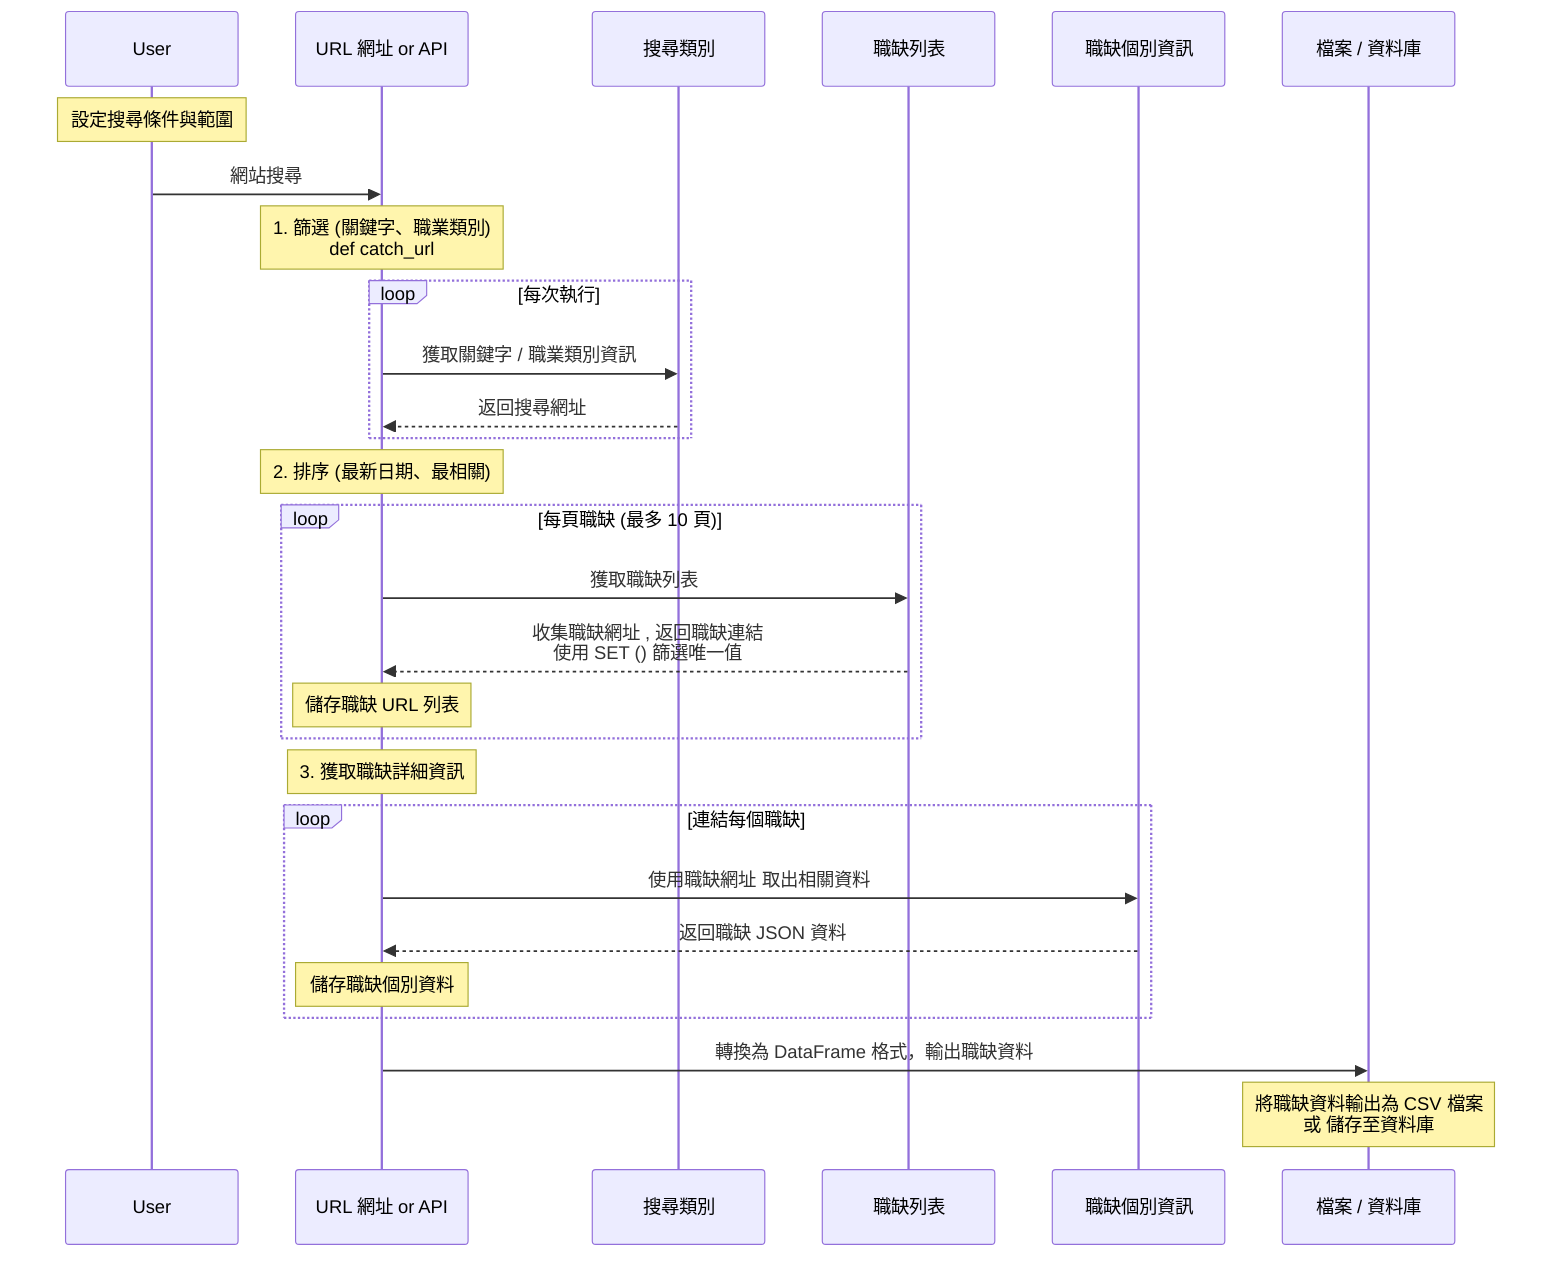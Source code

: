 sequenceDiagram
    participant User
    participant web_url as  URL 網址 or API
    participant JobCat as 搜尋類別
    participant Search as 職缺列表
    participant Job_detail as 職缺個別資訊
    participant database as 檔案 / 資料庫
    

    Note over User: 設定搜尋條件與範圍

    User->>web_url: 網站搜尋


    Note over web_url: 1. 篩選 (關鍵字、職業類別)  <br/> def catch_url
    loop 每次執行
        web_url->>JobCat: 獲取關鍵字 / 職業類別資訊
        JobCat-->>web_url: 返回搜尋網址
    end
    
    
    Note over web_url: 2. 排序 (最新日期、最相關)
    loop 每頁職缺 (最多 10 頁)
        web_url->>Search: 獲取職缺列表
        Search-->>web_url: 收集職缺網址 , 返回職缺連結 <br/>  使用 SET () 篩選唯一值
        Note over web_url: 儲存職缺 URL  列表
    end

    
    Note over web_url: 3. 獲取職缺詳細資訊
    loop 連結每個職缺
        web_url->>Job_detail: 使用職缺網址 取出相關資料
        Job_detail-->>web_url: 返回職缺 JSON 資料
        Note over web_url: 儲存職缺個別資料
    end
    


    web_url->>database: 轉換為 DataFrame 格式，輸出職缺資料
    Note over database: 將職缺資料輸出為 CSV 檔案 <br/> 或 儲存至資料庫